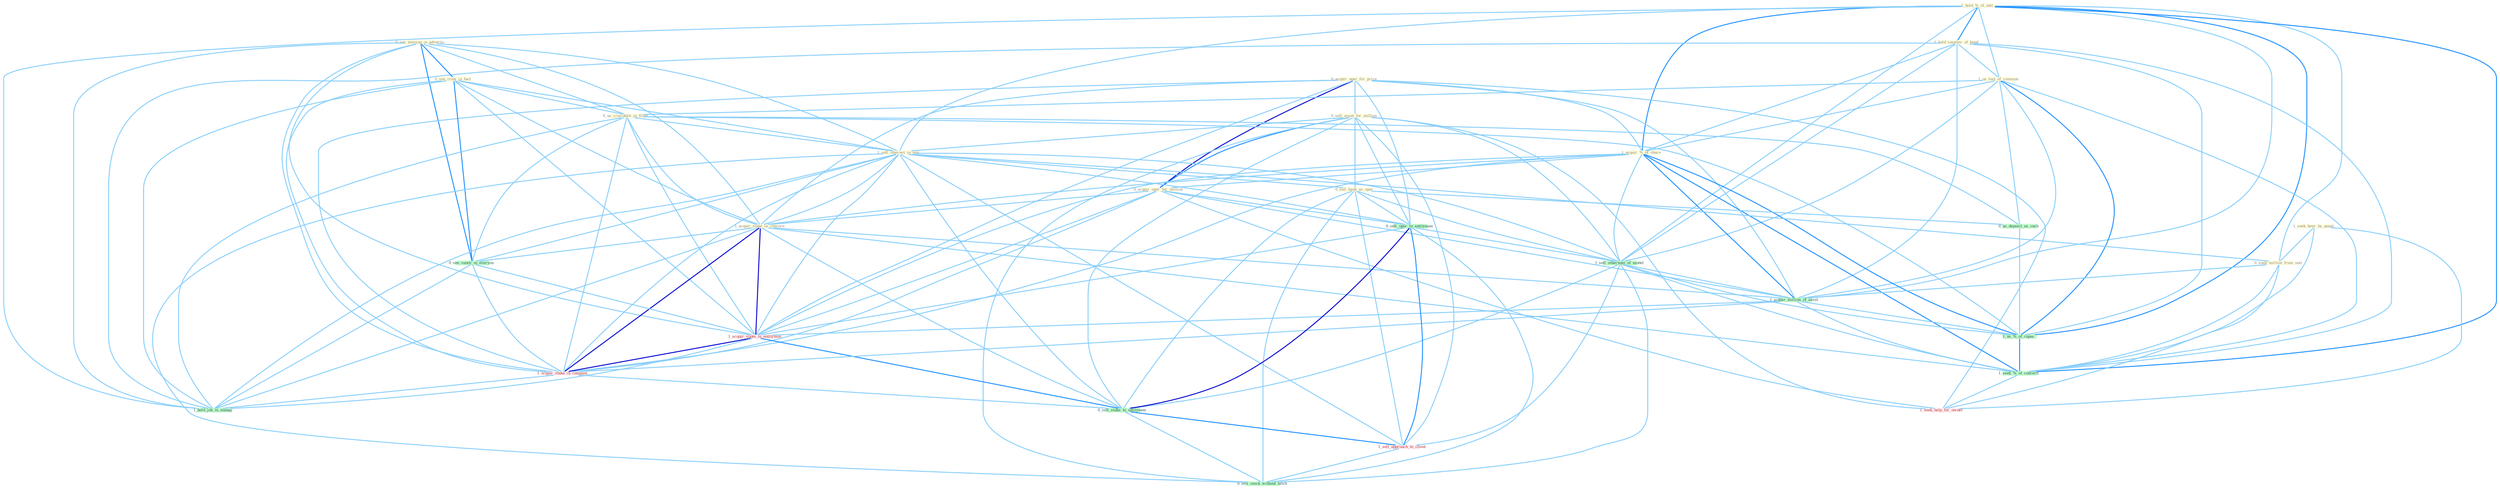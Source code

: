 Graph G{ 
    node
    [shape=polygon,style=filled,width=.5,height=.06,color="#BDFCC9",fixedsize=true,fontsize=4,
    fontcolor="#2f4f4f"];
    {node
    [color="#ffffe0", fontcolor="#8b7d6b"] "1_hold_%_of_unit " "1_hold_smatter_of_bond " "0_see_messag_in_advertis " "0_acquir_oper_for_price " "0_see_ironi_in_fact " "1_us_tool_of_commun " "0_sell_asset_for_million " "1_acquir_%_of_share " "0_us_crocidolit_in_filter " "1_sell_interest_in_unit " "0_sell_bank_as_oper " "1_seek_hear_by_panel " "0_acquir_oper_for_million " "0_seek_million_from_unit " "1_acquir_stake_in_concern "}
{node [color="#fff0f5", fontcolor="#b22222"] "1_acquir_stake_in_entitynam " "1_acquir_stake_in_compani " "1_sell_approach_to_client " "1_seek_help_for_owner "}
edge [color="#B0E2FF"];

	"1_hold_%_of_unit " -- "1_hold_smatter_of_bond " [w="2", color="#1e90ff" , len=0.8];
	"1_hold_%_of_unit " -- "1_us_tool_of_commun " [w="1", color="#87cefa" ];
	"1_hold_%_of_unit " -- "1_acquir_%_of_share " [w="2", color="#1e90ff" , len=0.8];
	"1_hold_%_of_unit " -- "1_sell_interest_in_unit " [w="1", color="#87cefa" ];
	"1_hold_%_of_unit " -- "0_seek_million_from_unit " [w="1", color="#87cefa" ];
	"1_hold_%_of_unit " -- "1_sell_othernum_of_model " [w="1", color="#87cefa" ];
	"1_hold_%_of_unit " -- "1_acquir_million_of_asset " [w="1", color="#87cefa" ];
	"1_hold_%_of_unit " -- "1_us_%_of_capac " [w="2", color="#1e90ff" , len=0.8];
	"1_hold_%_of_unit " -- "1_hold_job_in_manag " [w="1", color="#87cefa" ];
	"1_hold_%_of_unit " -- "1_seek_%_of_concern " [w="2", color="#1e90ff" , len=0.8];
	"1_hold_smatter_of_bond " -- "1_us_tool_of_commun " [w="1", color="#87cefa" ];
	"1_hold_smatter_of_bond " -- "1_acquir_%_of_share " [w="1", color="#87cefa" ];
	"1_hold_smatter_of_bond " -- "1_sell_othernum_of_model " [w="1", color="#87cefa" ];
	"1_hold_smatter_of_bond " -- "1_acquir_million_of_asset " [w="1", color="#87cefa" ];
	"1_hold_smatter_of_bond " -- "1_us_%_of_capac " [w="1", color="#87cefa" ];
	"1_hold_smatter_of_bond " -- "1_hold_job_in_manag " [w="1", color="#87cefa" ];
	"1_hold_smatter_of_bond " -- "1_seek_%_of_concern " [w="1", color="#87cefa" ];
	"0_see_messag_in_advertis " -- "0_see_ironi_in_fact " [w="2", color="#1e90ff" , len=0.8];
	"0_see_messag_in_advertis " -- "0_us_crocidolit_in_filter " [w="1", color="#87cefa" ];
	"0_see_messag_in_advertis " -- "1_sell_interest_in_unit " [w="1", color="#87cefa" ];
	"0_see_messag_in_advertis " -- "1_acquir_stake_in_concern " [w="1", color="#87cefa" ];
	"0_see_messag_in_advertis " -- "0_see_vaniti_in_everyon " [w="2", color="#1e90ff" , len=0.8];
	"0_see_messag_in_advertis " -- "1_acquir_stake_in_entitynam " [w="1", color="#87cefa" ];
	"0_see_messag_in_advertis " -- "1_acquir_stake_in_compani " [w="1", color="#87cefa" ];
	"0_see_messag_in_advertis " -- "1_hold_job_in_manag " [w="1", color="#87cefa" ];
	"0_acquir_oper_for_price " -- "0_sell_asset_for_million " [w="1", color="#87cefa" ];
	"0_acquir_oper_for_price " -- "1_acquir_%_of_share " [w="1", color="#87cefa" ];
	"0_acquir_oper_for_price " -- "0_acquir_oper_for_million " [w="3", color="#0000cd" , len=0.6];
	"0_acquir_oper_for_price " -- "1_acquir_stake_in_concern " [w="1", color="#87cefa" ];
	"0_acquir_oper_for_price " -- "0_sell_oper_to_entitynam " [w="1", color="#87cefa" ];
	"0_acquir_oper_for_price " -- "1_acquir_million_of_asset " [w="1", color="#87cefa" ];
	"0_acquir_oper_for_price " -- "1_acquir_stake_in_entitynam " [w="1", color="#87cefa" ];
	"0_acquir_oper_for_price " -- "1_acquir_stake_in_compani " [w="1", color="#87cefa" ];
	"0_acquir_oper_for_price " -- "1_seek_help_for_owner " [w="1", color="#87cefa" ];
	"0_see_ironi_in_fact " -- "0_us_crocidolit_in_filter " [w="1", color="#87cefa" ];
	"0_see_ironi_in_fact " -- "1_sell_interest_in_unit " [w="1", color="#87cefa" ];
	"0_see_ironi_in_fact " -- "1_acquir_stake_in_concern " [w="1", color="#87cefa" ];
	"0_see_ironi_in_fact " -- "0_see_vaniti_in_everyon " [w="2", color="#1e90ff" , len=0.8];
	"0_see_ironi_in_fact " -- "1_acquir_stake_in_entitynam " [w="1", color="#87cefa" ];
	"0_see_ironi_in_fact " -- "1_acquir_stake_in_compani " [w="1", color="#87cefa" ];
	"0_see_ironi_in_fact " -- "1_hold_job_in_manag " [w="1", color="#87cefa" ];
	"1_us_tool_of_commun " -- "1_acquir_%_of_share " [w="1", color="#87cefa" ];
	"1_us_tool_of_commun " -- "0_us_crocidolit_in_filter " [w="1", color="#87cefa" ];
	"1_us_tool_of_commun " -- "1_sell_othernum_of_model " [w="1", color="#87cefa" ];
	"1_us_tool_of_commun " -- "1_acquir_million_of_asset " [w="1", color="#87cefa" ];
	"1_us_tool_of_commun " -- "0_us_deposit_as_cach " [w="1", color="#87cefa" ];
	"1_us_tool_of_commun " -- "1_us_%_of_capac " [w="2", color="#1e90ff" , len=0.8];
	"1_us_tool_of_commun " -- "1_seek_%_of_concern " [w="1", color="#87cefa" ];
	"0_sell_asset_for_million " -- "1_sell_interest_in_unit " [w="1", color="#87cefa" ];
	"0_sell_asset_for_million " -- "0_sell_bank_as_oper " [w="1", color="#87cefa" ];
	"0_sell_asset_for_million " -- "0_acquir_oper_for_million " [w="2", color="#1e90ff" , len=0.8];
	"0_sell_asset_for_million " -- "0_sell_oper_to_entitynam " [w="1", color="#87cefa" ];
	"0_sell_asset_for_million " -- "1_sell_othernum_of_model " [w="1", color="#87cefa" ];
	"0_sell_asset_for_million " -- "0_sell_stake_to_entitynam " [w="1", color="#87cefa" ];
	"0_sell_asset_for_million " -- "1_sell_approach_to_client " [w="1", color="#87cefa" ];
	"0_sell_asset_for_million " -- "0_sell_stock_without_hitch " [w="1", color="#87cefa" ];
	"0_sell_asset_for_million " -- "1_seek_help_for_owner " [w="1", color="#87cefa" ];
	"1_acquir_%_of_share " -- "0_acquir_oper_for_million " [w="1", color="#87cefa" ];
	"1_acquir_%_of_share " -- "1_acquir_stake_in_concern " [w="1", color="#87cefa" ];
	"1_acquir_%_of_share " -- "1_sell_othernum_of_model " [w="1", color="#87cefa" ];
	"1_acquir_%_of_share " -- "1_acquir_million_of_asset " [w="2", color="#1e90ff" , len=0.8];
	"1_acquir_%_of_share " -- "1_acquir_stake_in_entitynam " [w="1", color="#87cefa" ];
	"1_acquir_%_of_share " -- "1_acquir_stake_in_compani " [w="1", color="#87cefa" ];
	"1_acquir_%_of_share " -- "1_us_%_of_capac " [w="2", color="#1e90ff" , len=0.8];
	"1_acquir_%_of_share " -- "1_seek_%_of_concern " [w="2", color="#1e90ff" , len=0.8];
	"0_us_crocidolit_in_filter " -- "1_sell_interest_in_unit " [w="1", color="#87cefa" ];
	"0_us_crocidolit_in_filter " -- "1_acquir_stake_in_concern " [w="1", color="#87cefa" ];
	"0_us_crocidolit_in_filter " -- "0_see_vaniti_in_everyon " [w="1", color="#87cefa" ];
	"0_us_crocidolit_in_filter " -- "0_us_deposit_as_cach " [w="1", color="#87cefa" ];
	"0_us_crocidolit_in_filter " -- "1_acquir_stake_in_entitynam " [w="1", color="#87cefa" ];
	"0_us_crocidolit_in_filter " -- "1_acquir_stake_in_compani " [w="1", color="#87cefa" ];
	"0_us_crocidolit_in_filter " -- "1_us_%_of_capac " [w="1", color="#87cefa" ];
	"0_us_crocidolit_in_filter " -- "1_hold_job_in_manag " [w="1", color="#87cefa" ];
	"1_sell_interest_in_unit " -- "0_sell_bank_as_oper " [w="1", color="#87cefa" ];
	"1_sell_interest_in_unit " -- "0_seek_million_from_unit " [w="1", color="#87cefa" ];
	"1_sell_interest_in_unit " -- "1_acquir_stake_in_concern " [w="1", color="#87cefa" ];
	"1_sell_interest_in_unit " -- "0_sell_oper_to_entitynam " [w="1", color="#87cefa" ];
	"1_sell_interest_in_unit " -- "1_sell_othernum_of_model " [w="1", color="#87cefa" ];
	"1_sell_interest_in_unit " -- "0_see_vaniti_in_everyon " [w="1", color="#87cefa" ];
	"1_sell_interest_in_unit " -- "1_acquir_stake_in_entitynam " [w="1", color="#87cefa" ];
	"1_sell_interest_in_unit " -- "1_acquir_stake_in_compani " [w="1", color="#87cefa" ];
	"1_sell_interest_in_unit " -- "0_sell_stake_to_entitynam " [w="1", color="#87cefa" ];
	"1_sell_interest_in_unit " -- "1_sell_approach_to_client " [w="1", color="#87cefa" ];
	"1_sell_interest_in_unit " -- "1_hold_job_in_manag " [w="1", color="#87cefa" ];
	"1_sell_interest_in_unit " -- "0_sell_stock_without_hitch " [w="1", color="#87cefa" ];
	"0_sell_bank_as_oper " -- "0_sell_oper_to_entitynam " [w="1", color="#87cefa" ];
	"0_sell_bank_as_oper " -- "1_sell_othernum_of_model " [w="1", color="#87cefa" ];
	"0_sell_bank_as_oper " -- "0_us_deposit_as_cach " [w="1", color="#87cefa" ];
	"0_sell_bank_as_oper " -- "0_sell_stake_to_entitynam " [w="1", color="#87cefa" ];
	"0_sell_bank_as_oper " -- "1_sell_approach_to_client " [w="1", color="#87cefa" ];
	"0_sell_bank_as_oper " -- "0_sell_stock_without_hitch " [w="1", color="#87cefa" ];
	"1_seek_hear_by_panel " -- "0_seek_million_from_unit " [w="1", color="#87cefa" ];
	"1_seek_hear_by_panel " -- "1_seek_%_of_concern " [w="1", color="#87cefa" ];
	"1_seek_hear_by_panel " -- "1_seek_help_for_owner " [w="1", color="#87cefa" ];
	"0_acquir_oper_for_million " -- "1_acquir_stake_in_concern " [w="1", color="#87cefa" ];
	"0_acquir_oper_for_million " -- "0_sell_oper_to_entitynam " [w="1", color="#87cefa" ];
	"0_acquir_oper_for_million " -- "1_acquir_million_of_asset " [w="1", color="#87cefa" ];
	"0_acquir_oper_for_million " -- "1_acquir_stake_in_entitynam " [w="1", color="#87cefa" ];
	"0_acquir_oper_for_million " -- "1_acquir_stake_in_compani " [w="1", color="#87cefa" ];
	"0_acquir_oper_for_million " -- "1_seek_help_for_owner " [w="1", color="#87cefa" ];
	"0_seek_million_from_unit " -- "1_acquir_million_of_asset " [w="1", color="#87cefa" ];
	"0_seek_million_from_unit " -- "1_seek_%_of_concern " [w="1", color="#87cefa" ];
	"0_seek_million_from_unit " -- "1_seek_help_for_owner " [w="1", color="#87cefa" ];
	"1_acquir_stake_in_concern " -- "0_see_vaniti_in_everyon " [w="1", color="#87cefa" ];
	"1_acquir_stake_in_concern " -- "1_acquir_million_of_asset " [w="1", color="#87cefa" ];
	"1_acquir_stake_in_concern " -- "1_acquir_stake_in_entitynam " [w="3", color="#0000cd" , len=0.6];
	"1_acquir_stake_in_concern " -- "1_acquir_stake_in_compani " [w="3", color="#0000cd" , len=0.6];
	"1_acquir_stake_in_concern " -- "0_sell_stake_to_entitynam " [w="1", color="#87cefa" ];
	"1_acquir_stake_in_concern " -- "1_hold_job_in_manag " [w="1", color="#87cefa" ];
	"1_acquir_stake_in_concern " -- "1_seek_%_of_concern " [w="1", color="#87cefa" ];
	"0_sell_oper_to_entitynam " -- "1_sell_othernum_of_model " [w="1", color="#87cefa" ];
	"0_sell_oper_to_entitynam " -- "1_acquir_stake_in_entitynam " [w="1", color="#87cefa" ];
	"0_sell_oper_to_entitynam " -- "0_sell_stake_to_entitynam " [w="3", color="#0000cd" , len=0.6];
	"0_sell_oper_to_entitynam " -- "1_sell_approach_to_client " [w="2", color="#1e90ff" , len=0.8];
	"0_sell_oper_to_entitynam " -- "0_sell_stock_without_hitch " [w="1", color="#87cefa" ];
	"1_sell_othernum_of_model " -- "1_acquir_million_of_asset " [w="1", color="#87cefa" ];
	"1_sell_othernum_of_model " -- "0_sell_stake_to_entitynam " [w="1", color="#87cefa" ];
	"1_sell_othernum_of_model " -- "1_us_%_of_capac " [w="1", color="#87cefa" ];
	"1_sell_othernum_of_model " -- "1_sell_approach_to_client " [w="1", color="#87cefa" ];
	"1_sell_othernum_of_model " -- "0_sell_stock_without_hitch " [w="1", color="#87cefa" ];
	"1_sell_othernum_of_model " -- "1_seek_%_of_concern " [w="1", color="#87cefa" ];
	"0_see_vaniti_in_everyon " -- "1_acquir_stake_in_entitynam " [w="1", color="#87cefa" ];
	"0_see_vaniti_in_everyon " -- "1_acquir_stake_in_compani " [w="1", color="#87cefa" ];
	"0_see_vaniti_in_everyon " -- "1_hold_job_in_manag " [w="1", color="#87cefa" ];
	"1_acquir_million_of_asset " -- "1_acquir_stake_in_entitynam " [w="1", color="#87cefa" ];
	"1_acquir_million_of_asset " -- "1_acquir_stake_in_compani " [w="1", color="#87cefa" ];
	"1_acquir_million_of_asset " -- "1_us_%_of_capac " [w="1", color="#87cefa" ];
	"1_acquir_million_of_asset " -- "1_seek_%_of_concern " [w="1", color="#87cefa" ];
	"0_us_deposit_as_cach " -- "1_us_%_of_capac " [w="1", color="#87cefa" ];
	"1_acquir_stake_in_entitynam " -- "1_acquir_stake_in_compani " [w="3", color="#0000cd" , len=0.6];
	"1_acquir_stake_in_entitynam " -- "0_sell_stake_to_entitynam " [w="2", color="#1e90ff" , len=0.8];
	"1_acquir_stake_in_entitynam " -- "1_hold_job_in_manag " [w="1", color="#87cefa" ];
	"1_acquir_stake_in_compani " -- "0_sell_stake_to_entitynam " [w="1", color="#87cefa" ];
	"1_acquir_stake_in_compani " -- "1_hold_job_in_manag " [w="1", color="#87cefa" ];
	"0_sell_stake_to_entitynam " -- "1_sell_approach_to_client " [w="2", color="#1e90ff" , len=0.8];
	"0_sell_stake_to_entitynam " -- "0_sell_stock_without_hitch " [w="1", color="#87cefa" ];
	"1_us_%_of_capac " -- "1_seek_%_of_concern " [w="2", color="#1e90ff" , len=0.8];
	"1_sell_approach_to_client " -- "0_sell_stock_without_hitch " [w="1", color="#87cefa" ];
	"1_seek_%_of_concern " -- "1_seek_help_for_owner " [w="1", color="#87cefa" ];
}